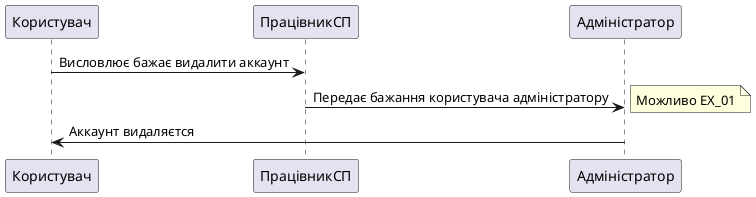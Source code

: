 @startuml
Користувач->ПрацівникСП : Висловлює бажає видалити аккаунт
ПрацівникСП->Адміністратор : Передає бажання користувача адміністратору
note right: Можливо EX_01
Адміністратор->Користувач : Аккаунт видаляєтся
@enduml
